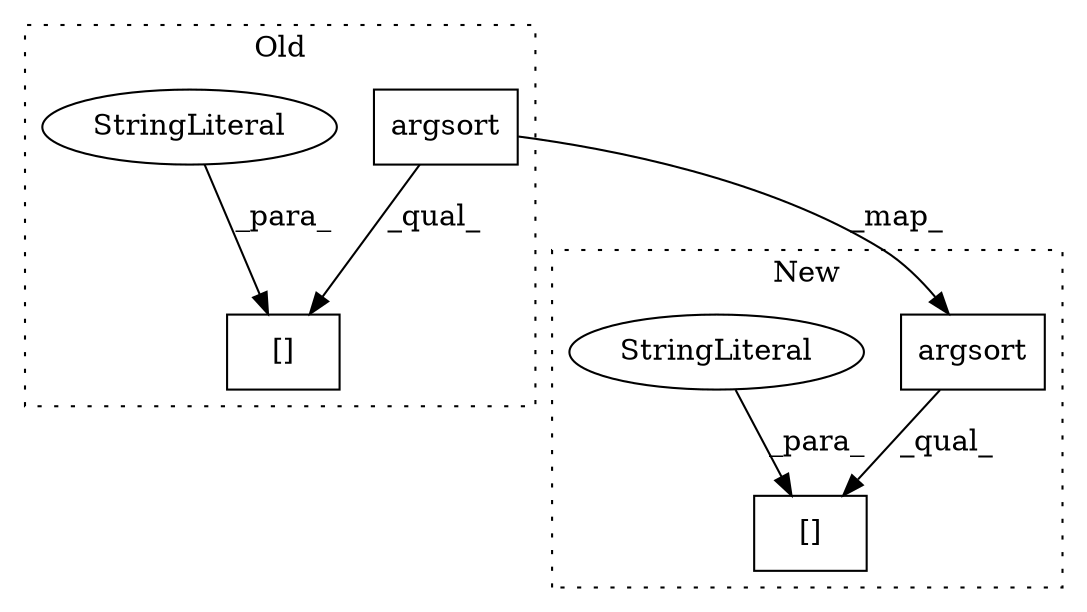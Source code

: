 digraph G {
subgraph cluster0 {
1 [label="argsort" a="32" s="4828,4869" l="8,1" shape="box"];
3 [label="[]" a="2" s="4822,4889" l="49,1" shape="box"];
4 [label="StringLiteral" a="45" s="4871" l="18" shape="ellipse"];
label = "Old";
style="dotted";
}
subgraph cluster1 {
2 [label="argsort" a="32" s="4844,4885" l="8,1" shape="box"];
5 [label="[]" a="2" s="4929,4954" l="7,1" shape="box"];
6 [label="StringLiteral" a="45" s="4936" l="18" shape="ellipse"];
label = "New";
style="dotted";
}
1 -> 3 [label="_qual_"];
1 -> 2 [label="_map_"];
2 -> 5 [label="_qual_"];
4 -> 3 [label="_para_"];
6 -> 5 [label="_para_"];
}